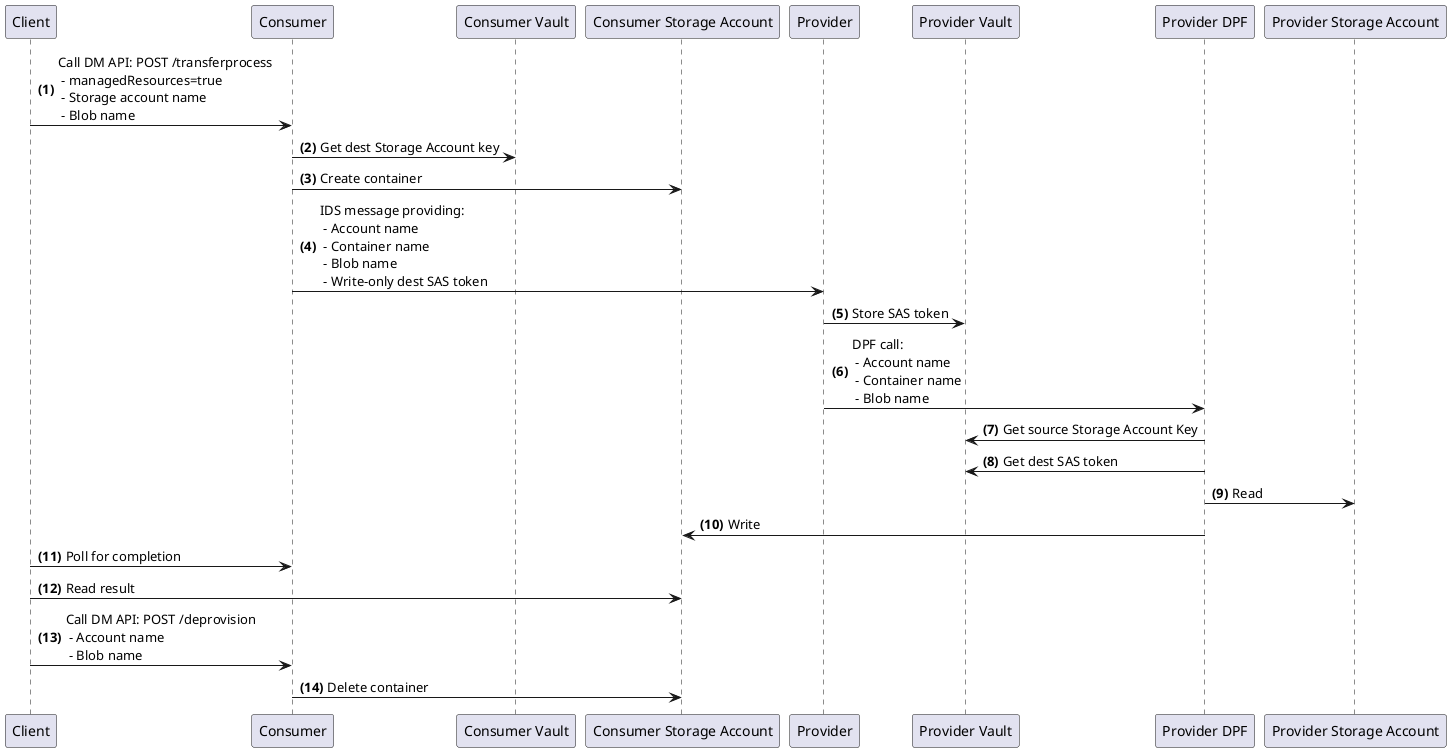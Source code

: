 '
'  Copyright (c) 2022 Microsoft Corporation
'
'  This program and the accompanying materials are made available under the
'  terms of the Apache License, Version 2.0 which is available at
'  https://www.apache.org/licenses/LICENSE-2.0
'
'  SPDX-License-Identifier: Apache-2.0
'
'  Contributors:
'       Microsoft Corporation - Initial document
'
'

@startuml
autonumber "<b>(0)"
Client -> Consumer: Call DM API: POST /transferprocess \n - managedResources=true\n - Storage account name \n - Blob name
Consumer -> "Consumer Vault": Get dest Storage Account key
Consumer -> "Consumer Storage Account": Create container
Consumer -> Provider: IDS message providing: \n - Account name \n - Container name \n - Blob name \n - Write-only dest SAS token
Provider -> "Provider Vault": Store SAS token
Provider -> "Provider DPF": DPF call: \n - Account name \n - Container name \n - Blob name
"Provider DPF" -> "Provider Vault": Get source Storage Account Key
"Provider DPF" -> "Provider Vault": Get dest SAS token
"Provider DPF" -> "Provider Storage Account": Read
"Provider DPF" -> "Consumer Storage Account": Write
Client -> Consumer: Poll for completion
Client -> "Consumer Storage Account": Read result
Client -> "Consumer": Call DM API: POST /deprovision \n - Account name \n - Blob name
Consumer -> "Consumer Storage Account": Delete container
@enduml